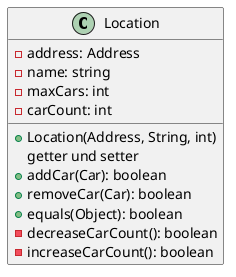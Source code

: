 @startuml
class Location {
    -address: Address
    -name: string
    -maxCars: int
    -carCount: int
    +Location(Address, String, int)
    {method} getter und setter
    +addCar(Car): boolean
    +removeCar(Car): boolean
    +equals(Object): boolean
    -decreaseCarCount(): boolean
    -increaseCarCount(): boolean
}
@enduml